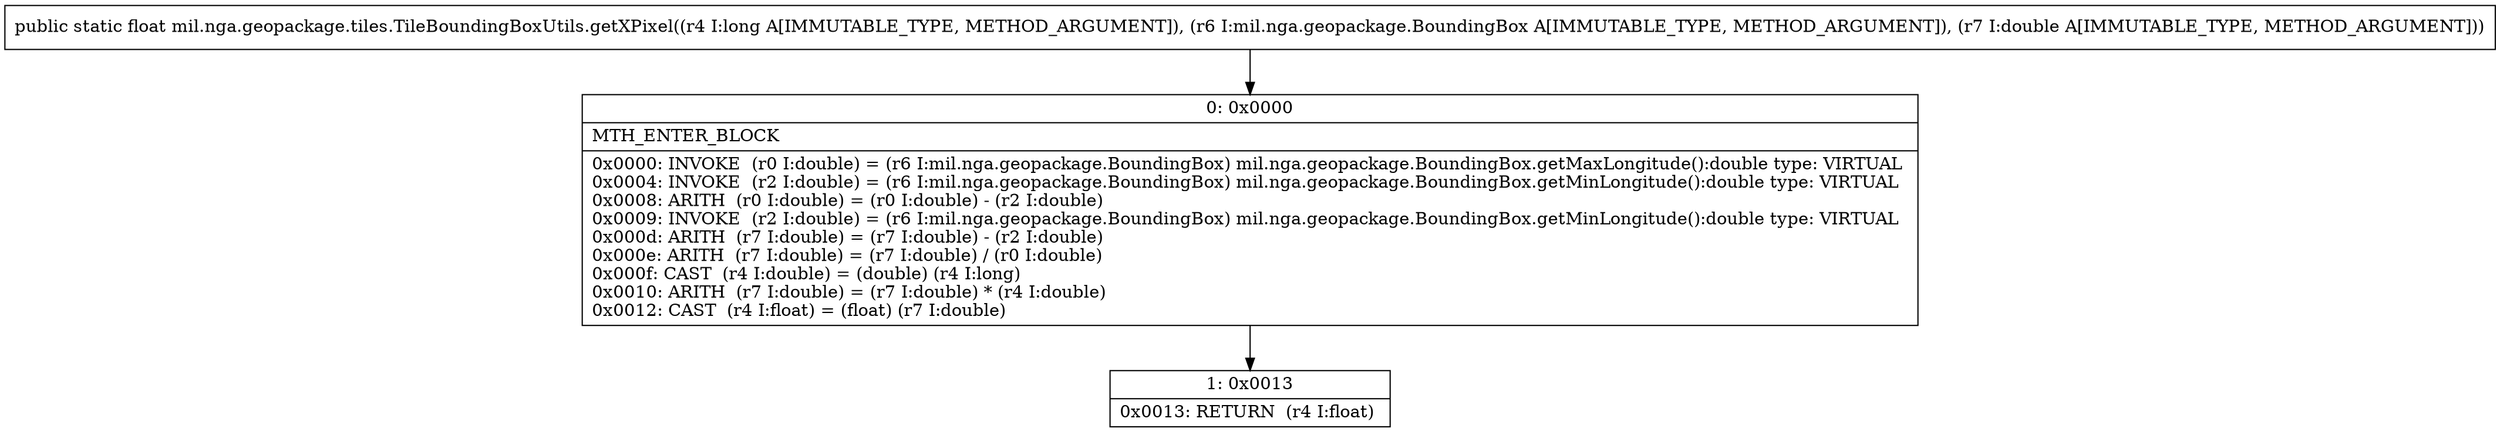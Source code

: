 digraph "CFG formil.nga.geopackage.tiles.TileBoundingBoxUtils.getXPixel(JLmil\/nga\/geopackage\/BoundingBox;D)F" {
Node_0 [shape=record,label="{0\:\ 0x0000|MTH_ENTER_BLOCK\l|0x0000: INVOKE  (r0 I:double) = (r6 I:mil.nga.geopackage.BoundingBox) mil.nga.geopackage.BoundingBox.getMaxLongitude():double type: VIRTUAL \l0x0004: INVOKE  (r2 I:double) = (r6 I:mil.nga.geopackage.BoundingBox) mil.nga.geopackage.BoundingBox.getMinLongitude():double type: VIRTUAL \l0x0008: ARITH  (r0 I:double) = (r0 I:double) \- (r2 I:double) \l0x0009: INVOKE  (r2 I:double) = (r6 I:mil.nga.geopackage.BoundingBox) mil.nga.geopackage.BoundingBox.getMinLongitude():double type: VIRTUAL \l0x000d: ARITH  (r7 I:double) = (r7 I:double) \- (r2 I:double) \l0x000e: ARITH  (r7 I:double) = (r7 I:double) \/ (r0 I:double) \l0x000f: CAST  (r4 I:double) = (double) (r4 I:long) \l0x0010: ARITH  (r7 I:double) = (r7 I:double) * (r4 I:double) \l0x0012: CAST  (r4 I:float) = (float) (r7 I:double) \l}"];
Node_1 [shape=record,label="{1\:\ 0x0013|0x0013: RETURN  (r4 I:float) \l}"];
MethodNode[shape=record,label="{public static float mil.nga.geopackage.tiles.TileBoundingBoxUtils.getXPixel((r4 I:long A[IMMUTABLE_TYPE, METHOD_ARGUMENT]), (r6 I:mil.nga.geopackage.BoundingBox A[IMMUTABLE_TYPE, METHOD_ARGUMENT]), (r7 I:double A[IMMUTABLE_TYPE, METHOD_ARGUMENT])) }"];
MethodNode -> Node_0;
Node_0 -> Node_1;
}

